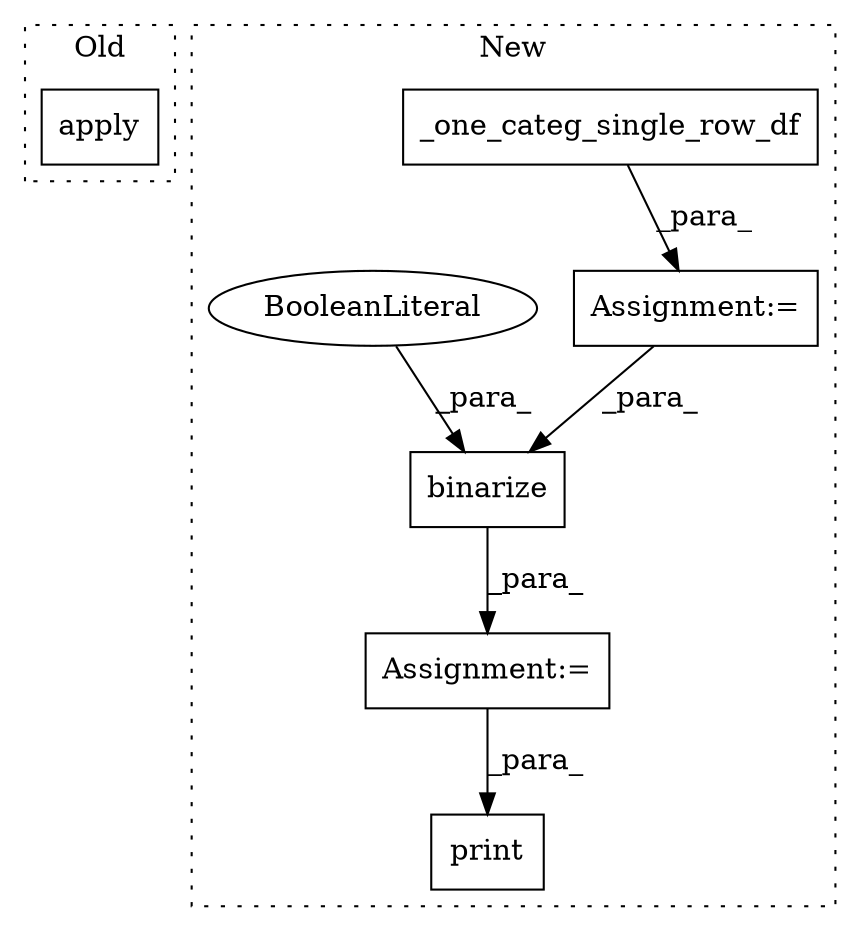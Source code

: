 digraph G {
subgraph cluster0 {
1 [label="apply" a="32" s="3729,3742" l="6,1" shape="box"];
label = "Old";
style="dotted";
}
subgraph cluster1 {
2 [label="_one_categ_single_row_df" a="32" s="10578" l="26" shape="box"];
3 [label="print" a="32" s="10673,10686" l="6,1" shape="box"];
4 [label="Assignment:=" a="7" s="10648" l="1" shape="box"];
5 [label="Assignment:=" a="7" s="10577" l="1" shape="box"];
6 [label="binarize" a="32" s="10649,10666" l="9,1" shape="box"];
7 [label="BooleanLiteral" a="9" s="10662" l="4" shape="ellipse"];
label = "New";
style="dotted";
}
2 -> 5 [label="_para_"];
4 -> 3 [label="_para_"];
5 -> 6 [label="_para_"];
6 -> 4 [label="_para_"];
7 -> 6 [label="_para_"];
}